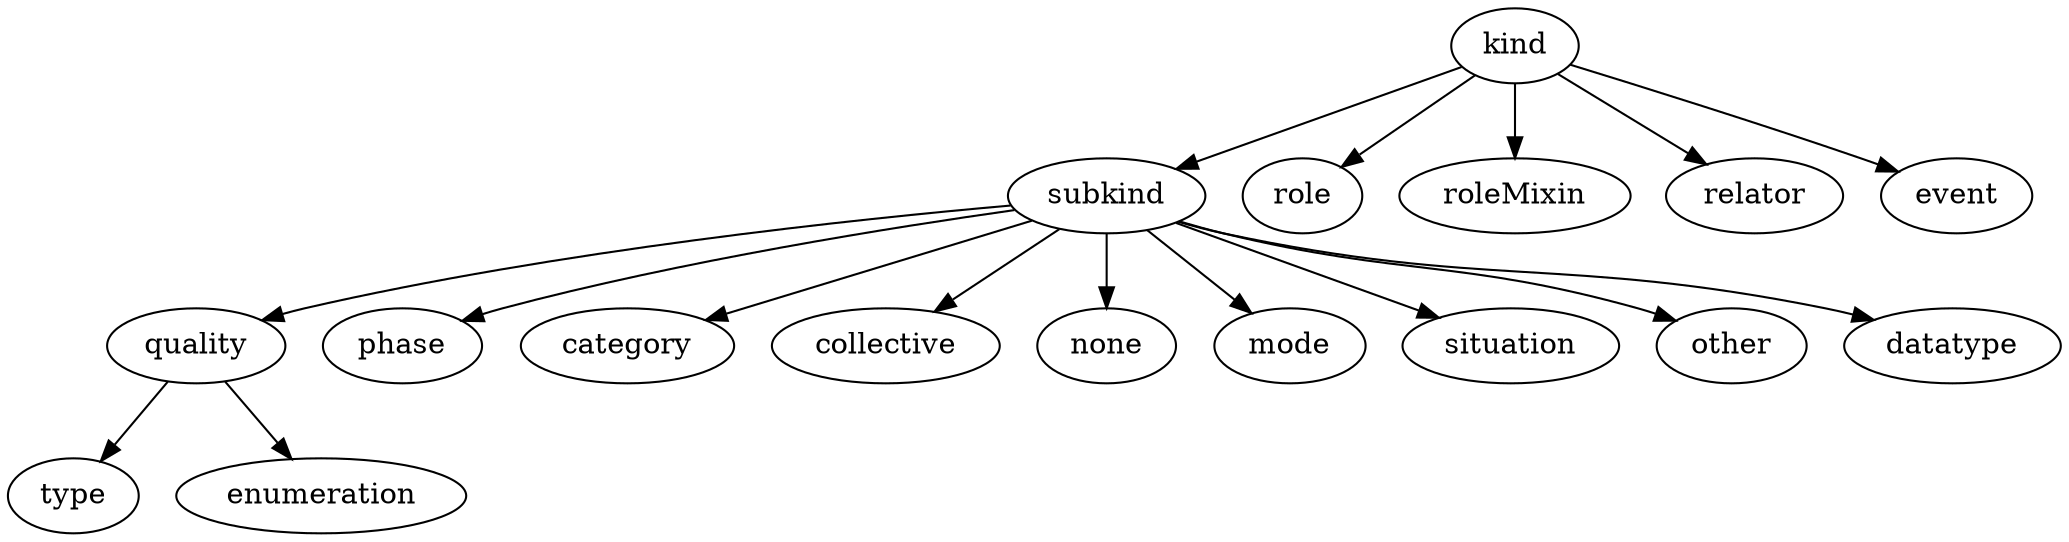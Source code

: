 strict digraph  {
kind;
subkind;
role;
roleMixin;
relator;
event;
quality;
phase;
category;
collective;
none;
mode;
situation;
other;
datatype;
type;
enumeration;
kind -> subkind;
kind -> role;
kind -> roleMixin;
kind -> relator;
kind -> event;
subkind -> quality;
subkind -> phase;
subkind -> category;
subkind -> collective;
subkind -> none;
subkind -> mode;
subkind -> situation;
subkind -> other;
subkind -> datatype;
quality -> type;
quality -> enumeration;
}
